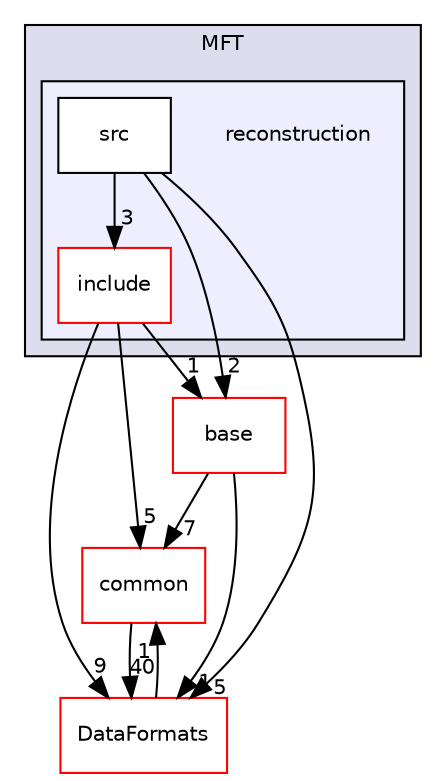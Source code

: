 digraph "/home/travis/build/AliceO2Group/AliceO2/Detectors/ITSMFT/MFT/reconstruction" {
  bgcolor=transparent;
  compound=true
  node [ fontsize="10", fontname="Helvetica"];
  edge [ labelfontsize="10", labelfontname="Helvetica"];
  subgraph clusterdir_f39d1cd569ca2d16022b762a0e4a53c8 {
    graph [ bgcolor="#ddddee", pencolor="black", label="MFT" fontname="Helvetica", fontsize="10", URL="dir_f39d1cd569ca2d16022b762a0e4a53c8.html"]
  subgraph clusterdir_3d8e691f27a9a1a3f5b37028248bc44b {
    graph [ bgcolor="#eeeeff", pencolor="black", label="" URL="dir_3d8e691f27a9a1a3f5b37028248bc44b.html"];
    dir_3d8e691f27a9a1a3f5b37028248bc44b [shape=plaintext label="reconstruction"];
    dir_a5377c1b7cc3cb8f35997e73e566fda2 [shape=box label="include" color="red" fillcolor="white" style="filled" URL="dir_a5377c1b7cc3cb8f35997e73e566fda2.html"];
    dir_483c4f61a36a1bf308f0df7141e48e27 [shape=box label="src" color="black" fillcolor="white" style="filled" URL="dir_483c4f61a36a1bf308f0df7141e48e27.html"];
  }
  }
  dir_85bf31a2e8d306e7598ffcb73f8df6bf [shape=box label="common" color="red" URL="dir_85bf31a2e8d306e7598ffcb73f8df6bf.html"];
  dir_7e732ae97f4f941436b6909b27d4da36 [shape=box label="base" color="red" URL="dir_7e732ae97f4f941436b6909b27d4da36.html"];
  dir_2171f7ec022c5423887b07c69b2f5b48 [shape=box label="DataFormats" color="red" URL="dir_2171f7ec022c5423887b07c69b2f5b48.html"];
  dir_a5377c1b7cc3cb8f35997e73e566fda2->dir_85bf31a2e8d306e7598ffcb73f8df6bf [headlabel="5", labeldistance=1.5 headhref="dir_000449_000045.html"];
  dir_a5377c1b7cc3cb8f35997e73e566fda2->dir_7e732ae97f4f941436b6909b27d4da36 [headlabel="1", labeldistance=1.5 headhref="dir_000449_000100.html"];
  dir_a5377c1b7cc3cb8f35997e73e566fda2->dir_2171f7ec022c5423887b07c69b2f5b48 [headlabel="9", labeldistance=1.5 headhref="dir_000449_000060.html"];
  dir_483c4f61a36a1bf308f0df7141e48e27->dir_a5377c1b7cc3cb8f35997e73e566fda2 [headlabel="3", labeldistance=1.5 headhref="dir_000452_000449.html"];
  dir_483c4f61a36a1bf308f0df7141e48e27->dir_7e732ae97f4f941436b6909b27d4da36 [headlabel="2", labeldistance=1.5 headhref="dir_000452_000100.html"];
  dir_483c4f61a36a1bf308f0df7141e48e27->dir_2171f7ec022c5423887b07c69b2f5b48 [headlabel="5", labeldistance=1.5 headhref="dir_000452_000060.html"];
  dir_85bf31a2e8d306e7598ffcb73f8df6bf->dir_2171f7ec022c5423887b07c69b2f5b48 [headlabel="40", labeldistance=1.5 headhref="dir_000045_000060.html"];
  dir_7e732ae97f4f941436b6909b27d4da36->dir_85bf31a2e8d306e7598ffcb73f8df6bf [headlabel="7", labeldistance=1.5 headhref="dir_000100_000045.html"];
  dir_7e732ae97f4f941436b6909b27d4da36->dir_2171f7ec022c5423887b07c69b2f5b48 [headlabel="1", labeldistance=1.5 headhref="dir_000100_000060.html"];
  dir_2171f7ec022c5423887b07c69b2f5b48->dir_85bf31a2e8d306e7598ffcb73f8df6bf [headlabel="1", labeldistance=1.5 headhref="dir_000060_000045.html"];
}
